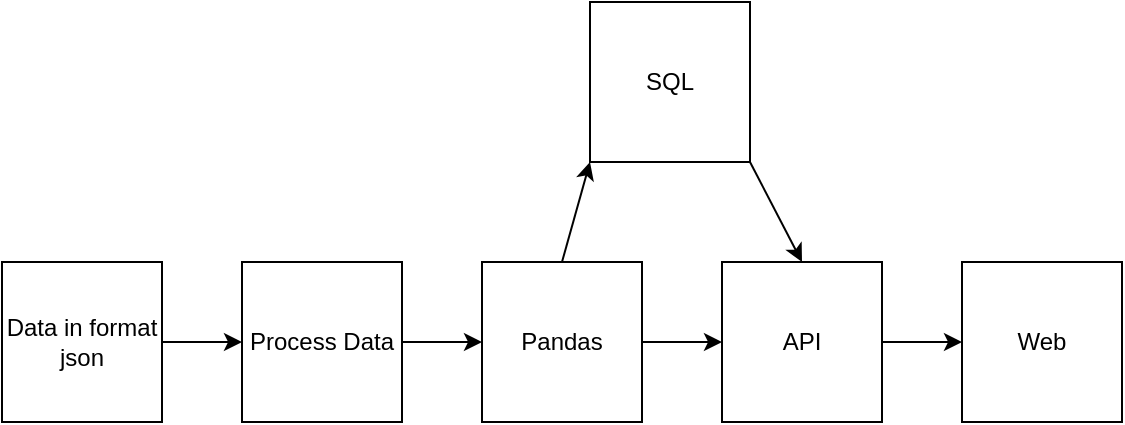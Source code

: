 <mxfile version="15.3.8" type="github">
  <diagram id="ZFYocMi8MmF27nCB4fDk" name="Page-1">
    <mxGraphModel dx="1350" dy="774" grid="1" gridSize="10" guides="1" tooltips="1" connect="1" arrows="1" fold="1" page="1" pageScale="1" pageWidth="827" pageHeight="1169" math="0" shadow="0">
      <root>
        <mxCell id="0" />
        <mxCell id="1" parent="0" />
        <mxCell id="mk_D4kngd84LAjBpFgbN-1" value="Data in format json" style="whiteSpace=wrap;html=1;aspect=fixed;" vertex="1" parent="1">
          <mxGeometry x="80" y="320" width="80" height="80" as="geometry" />
        </mxCell>
        <mxCell id="mk_D4kngd84LAjBpFgbN-2" value="Process Data" style="whiteSpace=wrap;html=1;aspect=fixed;" vertex="1" parent="1">
          <mxGeometry x="200" y="320" width="80" height="80" as="geometry" />
        </mxCell>
        <mxCell id="mk_D4kngd84LAjBpFgbN-3" value="Pandas" style="whiteSpace=wrap;html=1;aspect=fixed;" vertex="1" parent="1">
          <mxGeometry x="320" y="320" width="80" height="80" as="geometry" />
        </mxCell>
        <mxCell id="mk_D4kngd84LAjBpFgbN-4" value="API" style="whiteSpace=wrap;html=1;aspect=fixed;" vertex="1" parent="1">
          <mxGeometry x="440" y="320" width="80" height="80" as="geometry" />
        </mxCell>
        <mxCell id="mk_D4kngd84LAjBpFgbN-5" value="Web" style="whiteSpace=wrap;html=1;aspect=fixed;" vertex="1" parent="1">
          <mxGeometry x="560" y="320" width="80" height="80" as="geometry" />
        </mxCell>
        <mxCell id="mk_D4kngd84LAjBpFgbN-7" value="" style="endArrow=classic;html=1;exitX=1;exitY=0.5;exitDx=0;exitDy=0;" edge="1" parent="1" source="mk_D4kngd84LAjBpFgbN-1">
          <mxGeometry width="50" height="50" relative="1" as="geometry">
            <mxPoint x="390" y="410" as="sourcePoint" />
            <mxPoint x="200" y="360" as="targetPoint" />
          </mxGeometry>
        </mxCell>
        <mxCell id="mk_D4kngd84LAjBpFgbN-8" value="" style="endArrow=classic;html=1;entryX=0;entryY=0.5;entryDx=0;entryDy=0;" edge="1" parent="1" target="mk_D4kngd84LAjBpFgbN-3">
          <mxGeometry width="50" height="50" relative="1" as="geometry">
            <mxPoint x="280" y="360" as="sourcePoint" />
            <mxPoint x="210" y="370" as="targetPoint" />
          </mxGeometry>
        </mxCell>
        <mxCell id="mk_D4kngd84LAjBpFgbN-9" value="" style="endArrow=classic;html=1;exitX=1;exitY=0.5;exitDx=0;exitDy=0;entryX=0;entryY=0.5;entryDx=0;entryDy=0;" edge="1" parent="1" source="mk_D4kngd84LAjBpFgbN-3" target="mk_D4kngd84LAjBpFgbN-4">
          <mxGeometry width="50" height="50" relative="1" as="geometry">
            <mxPoint x="180" y="380" as="sourcePoint" />
            <mxPoint x="220" y="380" as="targetPoint" />
          </mxGeometry>
        </mxCell>
        <mxCell id="mk_D4kngd84LAjBpFgbN-10" value="" style="endArrow=classic;html=1;entryX=0;entryY=0.5;entryDx=0;entryDy=0;" edge="1" parent="1" target="mk_D4kngd84LAjBpFgbN-5">
          <mxGeometry width="50" height="50" relative="1" as="geometry">
            <mxPoint x="520" y="360" as="sourcePoint" />
            <mxPoint x="230" y="390" as="targetPoint" />
          </mxGeometry>
        </mxCell>
        <mxCell id="mk_D4kngd84LAjBpFgbN-11" value="SQL" style="whiteSpace=wrap;html=1;aspect=fixed;" vertex="1" parent="1">
          <mxGeometry x="374" y="190" width="80" height="80" as="geometry" />
        </mxCell>
        <mxCell id="mk_D4kngd84LAjBpFgbN-15" value="" style="endArrow=classic;html=1;entryX=0;entryY=1;entryDx=0;entryDy=0;exitX=0.5;exitY=0;exitDx=0;exitDy=0;" edge="1" parent="1" source="mk_D4kngd84LAjBpFgbN-3" target="mk_D4kngd84LAjBpFgbN-11">
          <mxGeometry width="50" height="50" relative="1" as="geometry">
            <mxPoint x="390" y="410" as="sourcePoint" />
            <mxPoint x="440" y="360" as="targetPoint" />
          </mxGeometry>
        </mxCell>
        <mxCell id="mk_D4kngd84LAjBpFgbN-16" value="" style="endArrow=classic;html=1;entryX=0.5;entryY=0;entryDx=0;entryDy=0;exitX=1;exitY=1;exitDx=0;exitDy=0;" edge="1" parent="1" source="mk_D4kngd84LAjBpFgbN-11" target="mk_D4kngd84LAjBpFgbN-4">
          <mxGeometry width="50" height="50" relative="1" as="geometry">
            <mxPoint x="390" y="410" as="sourcePoint" />
            <mxPoint x="440" y="360" as="targetPoint" />
          </mxGeometry>
        </mxCell>
      </root>
    </mxGraphModel>
  </diagram>
</mxfile>
